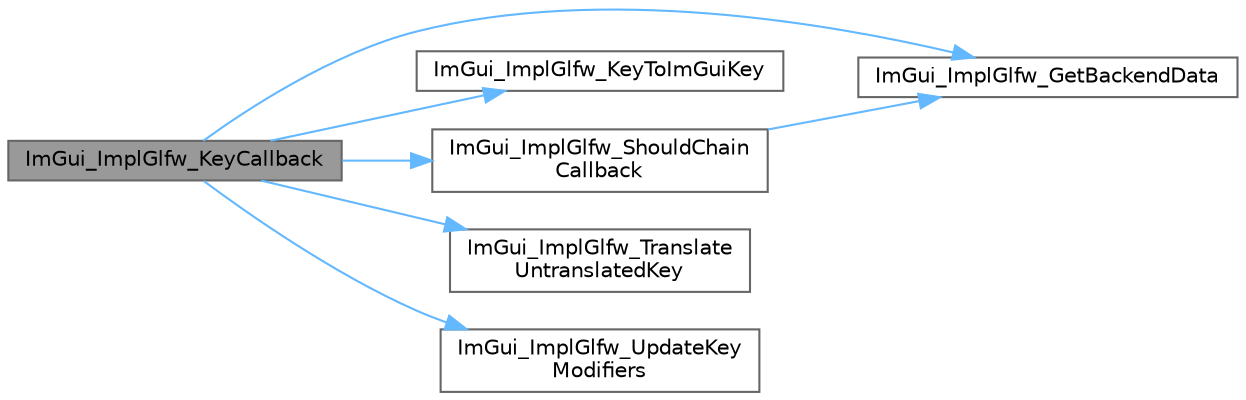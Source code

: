 digraph "ImGui_ImplGlfw_KeyCallback"
{
 // LATEX_PDF_SIZE
  bgcolor="transparent";
  edge [fontname=Helvetica,fontsize=10,labelfontname=Helvetica,labelfontsize=10];
  node [fontname=Helvetica,fontsize=10,shape=box,height=0.2,width=0.4];
  rankdir="LR";
  Node1 [id="Node000001",label="ImGui_ImplGlfw_KeyCallback",height=0.2,width=0.4,color="gray40", fillcolor="grey60", style="filled", fontcolor="black",tooltip=" "];
  Node1 -> Node2 [id="edge1_Node000001_Node000002",color="steelblue1",style="solid",tooltip=" "];
  Node2 [id="Node000002",label="ImGui_ImplGlfw_GetBackendData",height=0.2,width=0.4,color="grey40", fillcolor="white", style="filled",URL="$imgui__impl__glfw_8cpp.html#a42131482f4e35e879c2d58d5c1c9eb8f",tooltip=" "];
  Node1 -> Node3 [id="edge2_Node000001_Node000003",color="steelblue1",style="solid",tooltip=" "];
  Node3 [id="Node000003",label="ImGui_ImplGlfw_KeyToImGuiKey",height=0.2,width=0.4,color="grey40", fillcolor="white", style="filled",URL="$imgui__impl__glfw_8cpp.html#a8552dcd74b12e1db67a302e613af636d",tooltip=" "];
  Node1 -> Node4 [id="edge3_Node000001_Node000004",color="steelblue1",style="solid",tooltip=" "];
  Node4 [id="Node000004",label="ImGui_ImplGlfw_ShouldChain\lCallback",height=0.2,width=0.4,color="grey40", fillcolor="white", style="filled",URL="$imgui__impl__glfw_8cpp.html#a2afb72066f3e7621bb438b2f19fa74ef",tooltip=" "];
  Node4 -> Node2 [id="edge4_Node000004_Node000002",color="steelblue1",style="solid",tooltip=" "];
  Node1 -> Node5 [id="edge5_Node000001_Node000005",color="steelblue1",style="solid",tooltip=" "];
  Node5 [id="Node000005",label="ImGui_ImplGlfw_Translate\lUntranslatedKey",height=0.2,width=0.4,color="grey40", fillcolor="white", style="filled",URL="$imgui__impl__glfw_8cpp.html#a3ae7f8f778b832fb94c3863be111b247",tooltip=" "];
  Node1 -> Node6 [id="edge6_Node000001_Node000006",color="steelblue1",style="solid",tooltip=" "];
  Node6 [id="Node000006",label="ImGui_ImplGlfw_UpdateKey\lModifiers",height=0.2,width=0.4,color="grey40", fillcolor="white", style="filled",URL="$imgui__impl__glfw_8cpp.html#ac35e328dce73c896364c102fa5f76bce",tooltip=" "];
}
